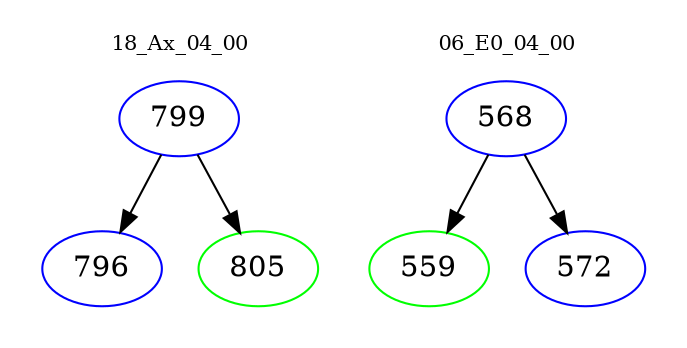 digraph{
subgraph cluster_0 {
color = white
label = "18_Ax_04_00";
fontsize=10;
T0_799 [label="799", color="blue"]
T0_799 -> T0_796 [color="black"]
T0_796 [label="796", color="blue"]
T0_799 -> T0_805 [color="black"]
T0_805 [label="805", color="green"]
}
subgraph cluster_1 {
color = white
label = "06_E0_04_00";
fontsize=10;
T1_568 [label="568", color="blue"]
T1_568 -> T1_559 [color="black"]
T1_559 [label="559", color="green"]
T1_568 -> T1_572 [color="black"]
T1_572 [label="572", color="blue"]
}
}
